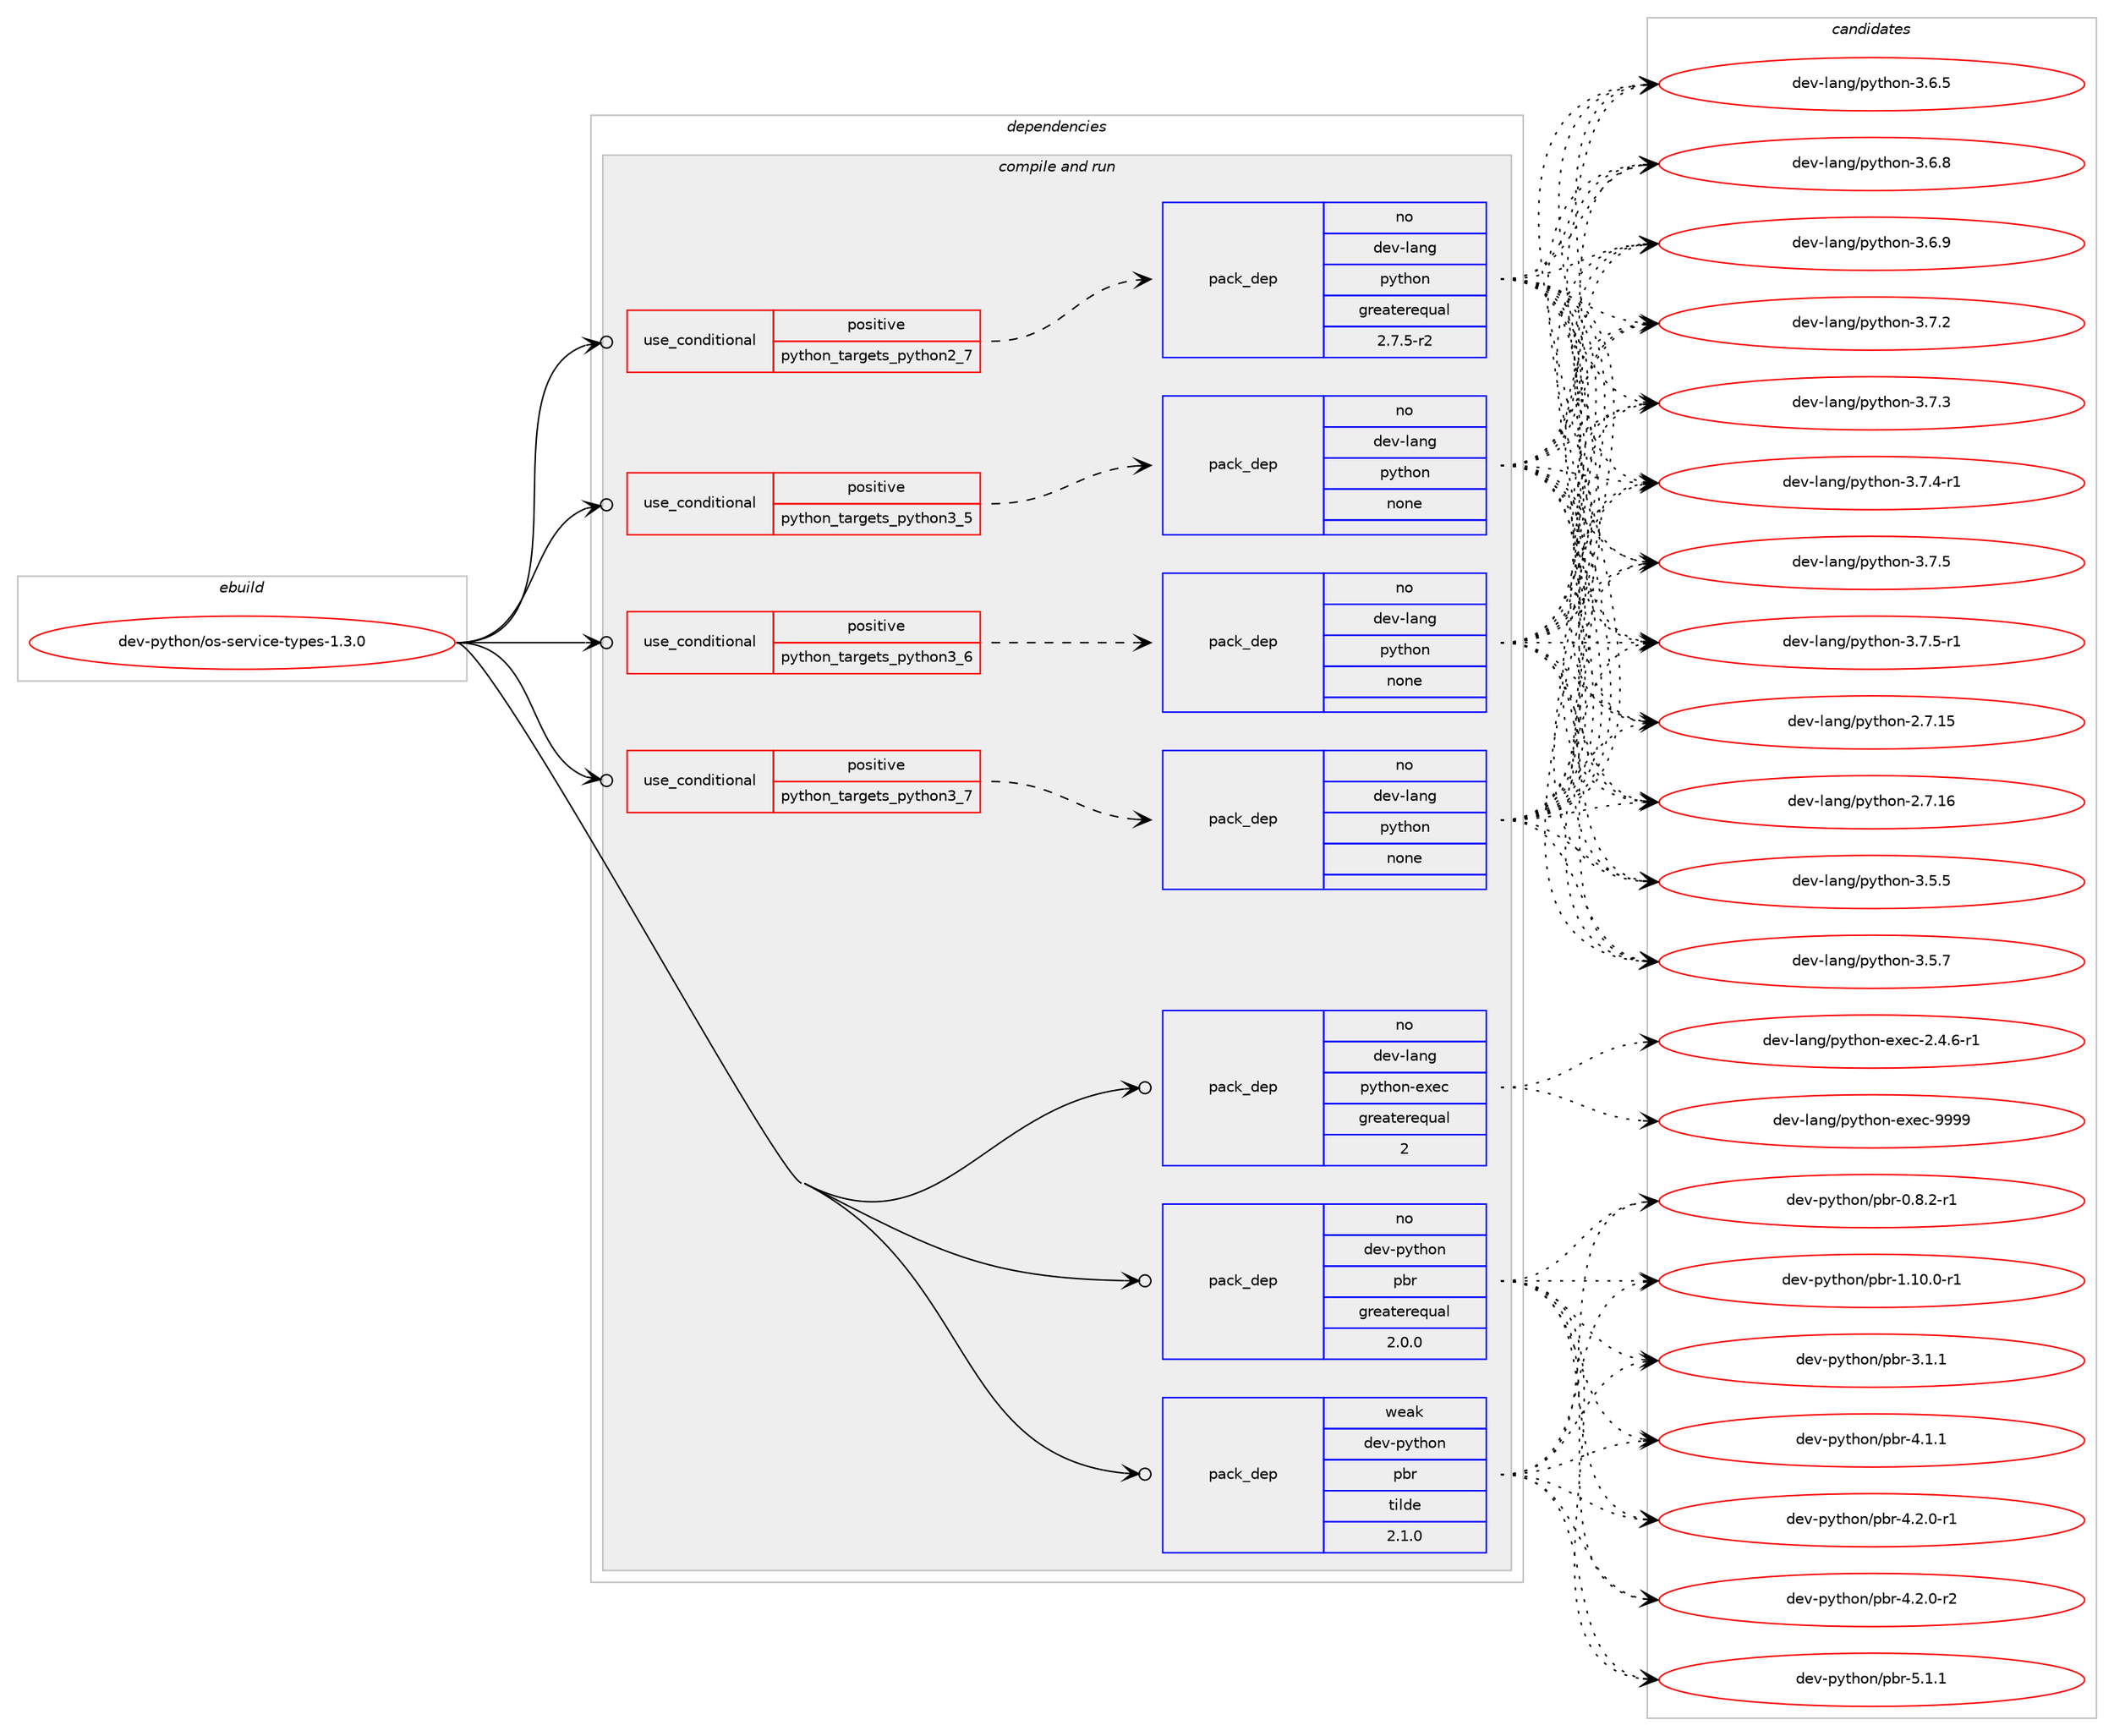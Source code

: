 digraph prolog {

# *************
# Graph options
# *************

newrank=true;
concentrate=true;
compound=true;
graph [rankdir=LR,fontname=Helvetica,fontsize=10,ranksep=1.5];#, ranksep=2.5, nodesep=0.2];
edge  [arrowhead=vee];
node  [fontname=Helvetica,fontsize=10];

# **********
# The ebuild
# **********

subgraph cluster_leftcol {
color=gray;
rank=same;
label=<<i>ebuild</i>>;
id [label="dev-python/os-service-types-1.3.0", color=red, width=4, href="../dev-python/os-service-types-1.3.0.svg"];
}

# ****************
# The dependencies
# ****************

subgraph cluster_midcol {
color=gray;
label=<<i>dependencies</i>>;
subgraph cluster_compile {
fillcolor="#eeeeee";
style=filled;
label=<<i>compile</i>>;
}
subgraph cluster_compileandrun {
fillcolor="#eeeeee";
style=filled;
label=<<i>compile and run</i>>;
subgraph cond143651 {
dependency618278 [label=<<TABLE BORDER="0" CELLBORDER="1" CELLSPACING="0" CELLPADDING="4"><TR><TD ROWSPAN="3" CELLPADDING="10">use_conditional</TD></TR><TR><TD>positive</TD></TR><TR><TD>python_targets_python2_7</TD></TR></TABLE>>, shape=none, color=red];
subgraph pack462819 {
dependency618279 [label=<<TABLE BORDER="0" CELLBORDER="1" CELLSPACING="0" CELLPADDING="4" WIDTH="220"><TR><TD ROWSPAN="6" CELLPADDING="30">pack_dep</TD></TR><TR><TD WIDTH="110">no</TD></TR><TR><TD>dev-lang</TD></TR><TR><TD>python</TD></TR><TR><TD>greaterequal</TD></TR><TR><TD>2.7.5-r2</TD></TR></TABLE>>, shape=none, color=blue];
}
dependency618278:e -> dependency618279:w [weight=20,style="dashed",arrowhead="vee"];
}
id:e -> dependency618278:w [weight=20,style="solid",arrowhead="odotvee"];
subgraph cond143652 {
dependency618280 [label=<<TABLE BORDER="0" CELLBORDER="1" CELLSPACING="0" CELLPADDING="4"><TR><TD ROWSPAN="3" CELLPADDING="10">use_conditional</TD></TR><TR><TD>positive</TD></TR><TR><TD>python_targets_python3_5</TD></TR></TABLE>>, shape=none, color=red];
subgraph pack462820 {
dependency618281 [label=<<TABLE BORDER="0" CELLBORDER="1" CELLSPACING="0" CELLPADDING="4" WIDTH="220"><TR><TD ROWSPAN="6" CELLPADDING="30">pack_dep</TD></TR><TR><TD WIDTH="110">no</TD></TR><TR><TD>dev-lang</TD></TR><TR><TD>python</TD></TR><TR><TD>none</TD></TR><TR><TD></TD></TR></TABLE>>, shape=none, color=blue];
}
dependency618280:e -> dependency618281:w [weight=20,style="dashed",arrowhead="vee"];
}
id:e -> dependency618280:w [weight=20,style="solid",arrowhead="odotvee"];
subgraph cond143653 {
dependency618282 [label=<<TABLE BORDER="0" CELLBORDER="1" CELLSPACING="0" CELLPADDING="4"><TR><TD ROWSPAN="3" CELLPADDING="10">use_conditional</TD></TR><TR><TD>positive</TD></TR><TR><TD>python_targets_python3_6</TD></TR></TABLE>>, shape=none, color=red];
subgraph pack462821 {
dependency618283 [label=<<TABLE BORDER="0" CELLBORDER="1" CELLSPACING="0" CELLPADDING="4" WIDTH="220"><TR><TD ROWSPAN="6" CELLPADDING="30">pack_dep</TD></TR><TR><TD WIDTH="110">no</TD></TR><TR><TD>dev-lang</TD></TR><TR><TD>python</TD></TR><TR><TD>none</TD></TR><TR><TD></TD></TR></TABLE>>, shape=none, color=blue];
}
dependency618282:e -> dependency618283:w [weight=20,style="dashed",arrowhead="vee"];
}
id:e -> dependency618282:w [weight=20,style="solid",arrowhead="odotvee"];
subgraph cond143654 {
dependency618284 [label=<<TABLE BORDER="0" CELLBORDER="1" CELLSPACING="0" CELLPADDING="4"><TR><TD ROWSPAN="3" CELLPADDING="10">use_conditional</TD></TR><TR><TD>positive</TD></TR><TR><TD>python_targets_python3_7</TD></TR></TABLE>>, shape=none, color=red];
subgraph pack462822 {
dependency618285 [label=<<TABLE BORDER="0" CELLBORDER="1" CELLSPACING="0" CELLPADDING="4" WIDTH="220"><TR><TD ROWSPAN="6" CELLPADDING="30">pack_dep</TD></TR><TR><TD WIDTH="110">no</TD></TR><TR><TD>dev-lang</TD></TR><TR><TD>python</TD></TR><TR><TD>none</TD></TR><TR><TD></TD></TR></TABLE>>, shape=none, color=blue];
}
dependency618284:e -> dependency618285:w [weight=20,style="dashed",arrowhead="vee"];
}
id:e -> dependency618284:w [weight=20,style="solid",arrowhead="odotvee"];
subgraph pack462823 {
dependency618286 [label=<<TABLE BORDER="0" CELLBORDER="1" CELLSPACING="0" CELLPADDING="4" WIDTH="220"><TR><TD ROWSPAN="6" CELLPADDING="30">pack_dep</TD></TR><TR><TD WIDTH="110">no</TD></TR><TR><TD>dev-lang</TD></TR><TR><TD>python-exec</TD></TR><TR><TD>greaterequal</TD></TR><TR><TD>2</TD></TR></TABLE>>, shape=none, color=blue];
}
id:e -> dependency618286:w [weight=20,style="solid",arrowhead="odotvee"];
subgraph pack462824 {
dependency618287 [label=<<TABLE BORDER="0" CELLBORDER="1" CELLSPACING="0" CELLPADDING="4" WIDTH="220"><TR><TD ROWSPAN="6" CELLPADDING="30">pack_dep</TD></TR><TR><TD WIDTH="110">no</TD></TR><TR><TD>dev-python</TD></TR><TR><TD>pbr</TD></TR><TR><TD>greaterequal</TD></TR><TR><TD>2.0.0</TD></TR></TABLE>>, shape=none, color=blue];
}
id:e -> dependency618287:w [weight=20,style="solid",arrowhead="odotvee"];
subgraph pack462825 {
dependency618288 [label=<<TABLE BORDER="0" CELLBORDER="1" CELLSPACING="0" CELLPADDING="4" WIDTH="220"><TR><TD ROWSPAN="6" CELLPADDING="30">pack_dep</TD></TR><TR><TD WIDTH="110">weak</TD></TR><TR><TD>dev-python</TD></TR><TR><TD>pbr</TD></TR><TR><TD>tilde</TD></TR><TR><TD>2.1.0</TD></TR></TABLE>>, shape=none, color=blue];
}
id:e -> dependency618288:w [weight=20,style="solid",arrowhead="odotvee"];
}
subgraph cluster_run {
fillcolor="#eeeeee";
style=filled;
label=<<i>run</i>>;
}
}

# **************
# The candidates
# **************

subgraph cluster_choices {
rank=same;
color=gray;
label=<<i>candidates</i>>;

subgraph choice462819 {
color=black;
nodesep=1;
choice10010111845108971101034711212111610411111045504655464953 [label="dev-lang/python-2.7.15", color=red, width=4,href="../dev-lang/python-2.7.15.svg"];
choice10010111845108971101034711212111610411111045504655464954 [label="dev-lang/python-2.7.16", color=red, width=4,href="../dev-lang/python-2.7.16.svg"];
choice100101118451089711010347112121116104111110455146534653 [label="dev-lang/python-3.5.5", color=red, width=4,href="../dev-lang/python-3.5.5.svg"];
choice100101118451089711010347112121116104111110455146534655 [label="dev-lang/python-3.5.7", color=red, width=4,href="../dev-lang/python-3.5.7.svg"];
choice100101118451089711010347112121116104111110455146544653 [label="dev-lang/python-3.6.5", color=red, width=4,href="../dev-lang/python-3.6.5.svg"];
choice100101118451089711010347112121116104111110455146544656 [label="dev-lang/python-3.6.8", color=red, width=4,href="../dev-lang/python-3.6.8.svg"];
choice100101118451089711010347112121116104111110455146544657 [label="dev-lang/python-3.6.9", color=red, width=4,href="../dev-lang/python-3.6.9.svg"];
choice100101118451089711010347112121116104111110455146554650 [label="dev-lang/python-3.7.2", color=red, width=4,href="../dev-lang/python-3.7.2.svg"];
choice100101118451089711010347112121116104111110455146554651 [label="dev-lang/python-3.7.3", color=red, width=4,href="../dev-lang/python-3.7.3.svg"];
choice1001011184510897110103471121211161041111104551465546524511449 [label="dev-lang/python-3.7.4-r1", color=red, width=4,href="../dev-lang/python-3.7.4-r1.svg"];
choice100101118451089711010347112121116104111110455146554653 [label="dev-lang/python-3.7.5", color=red, width=4,href="../dev-lang/python-3.7.5.svg"];
choice1001011184510897110103471121211161041111104551465546534511449 [label="dev-lang/python-3.7.5-r1", color=red, width=4,href="../dev-lang/python-3.7.5-r1.svg"];
dependency618279:e -> choice10010111845108971101034711212111610411111045504655464953:w [style=dotted,weight="100"];
dependency618279:e -> choice10010111845108971101034711212111610411111045504655464954:w [style=dotted,weight="100"];
dependency618279:e -> choice100101118451089711010347112121116104111110455146534653:w [style=dotted,weight="100"];
dependency618279:e -> choice100101118451089711010347112121116104111110455146534655:w [style=dotted,weight="100"];
dependency618279:e -> choice100101118451089711010347112121116104111110455146544653:w [style=dotted,weight="100"];
dependency618279:e -> choice100101118451089711010347112121116104111110455146544656:w [style=dotted,weight="100"];
dependency618279:e -> choice100101118451089711010347112121116104111110455146544657:w [style=dotted,weight="100"];
dependency618279:e -> choice100101118451089711010347112121116104111110455146554650:w [style=dotted,weight="100"];
dependency618279:e -> choice100101118451089711010347112121116104111110455146554651:w [style=dotted,weight="100"];
dependency618279:e -> choice1001011184510897110103471121211161041111104551465546524511449:w [style=dotted,weight="100"];
dependency618279:e -> choice100101118451089711010347112121116104111110455146554653:w [style=dotted,weight="100"];
dependency618279:e -> choice1001011184510897110103471121211161041111104551465546534511449:w [style=dotted,weight="100"];
}
subgraph choice462820 {
color=black;
nodesep=1;
choice10010111845108971101034711212111610411111045504655464953 [label="dev-lang/python-2.7.15", color=red, width=4,href="../dev-lang/python-2.7.15.svg"];
choice10010111845108971101034711212111610411111045504655464954 [label="dev-lang/python-2.7.16", color=red, width=4,href="../dev-lang/python-2.7.16.svg"];
choice100101118451089711010347112121116104111110455146534653 [label="dev-lang/python-3.5.5", color=red, width=4,href="../dev-lang/python-3.5.5.svg"];
choice100101118451089711010347112121116104111110455146534655 [label="dev-lang/python-3.5.7", color=red, width=4,href="../dev-lang/python-3.5.7.svg"];
choice100101118451089711010347112121116104111110455146544653 [label="dev-lang/python-3.6.5", color=red, width=4,href="../dev-lang/python-3.6.5.svg"];
choice100101118451089711010347112121116104111110455146544656 [label="dev-lang/python-3.6.8", color=red, width=4,href="../dev-lang/python-3.6.8.svg"];
choice100101118451089711010347112121116104111110455146544657 [label="dev-lang/python-3.6.9", color=red, width=4,href="../dev-lang/python-3.6.9.svg"];
choice100101118451089711010347112121116104111110455146554650 [label="dev-lang/python-3.7.2", color=red, width=4,href="../dev-lang/python-3.7.2.svg"];
choice100101118451089711010347112121116104111110455146554651 [label="dev-lang/python-3.7.3", color=red, width=4,href="../dev-lang/python-3.7.3.svg"];
choice1001011184510897110103471121211161041111104551465546524511449 [label="dev-lang/python-3.7.4-r1", color=red, width=4,href="../dev-lang/python-3.7.4-r1.svg"];
choice100101118451089711010347112121116104111110455146554653 [label="dev-lang/python-3.7.5", color=red, width=4,href="../dev-lang/python-3.7.5.svg"];
choice1001011184510897110103471121211161041111104551465546534511449 [label="dev-lang/python-3.7.5-r1", color=red, width=4,href="../dev-lang/python-3.7.5-r1.svg"];
dependency618281:e -> choice10010111845108971101034711212111610411111045504655464953:w [style=dotted,weight="100"];
dependency618281:e -> choice10010111845108971101034711212111610411111045504655464954:w [style=dotted,weight="100"];
dependency618281:e -> choice100101118451089711010347112121116104111110455146534653:w [style=dotted,weight="100"];
dependency618281:e -> choice100101118451089711010347112121116104111110455146534655:w [style=dotted,weight="100"];
dependency618281:e -> choice100101118451089711010347112121116104111110455146544653:w [style=dotted,weight="100"];
dependency618281:e -> choice100101118451089711010347112121116104111110455146544656:w [style=dotted,weight="100"];
dependency618281:e -> choice100101118451089711010347112121116104111110455146544657:w [style=dotted,weight="100"];
dependency618281:e -> choice100101118451089711010347112121116104111110455146554650:w [style=dotted,weight="100"];
dependency618281:e -> choice100101118451089711010347112121116104111110455146554651:w [style=dotted,weight="100"];
dependency618281:e -> choice1001011184510897110103471121211161041111104551465546524511449:w [style=dotted,weight="100"];
dependency618281:e -> choice100101118451089711010347112121116104111110455146554653:w [style=dotted,weight="100"];
dependency618281:e -> choice1001011184510897110103471121211161041111104551465546534511449:w [style=dotted,weight="100"];
}
subgraph choice462821 {
color=black;
nodesep=1;
choice10010111845108971101034711212111610411111045504655464953 [label="dev-lang/python-2.7.15", color=red, width=4,href="../dev-lang/python-2.7.15.svg"];
choice10010111845108971101034711212111610411111045504655464954 [label="dev-lang/python-2.7.16", color=red, width=4,href="../dev-lang/python-2.7.16.svg"];
choice100101118451089711010347112121116104111110455146534653 [label="dev-lang/python-3.5.5", color=red, width=4,href="../dev-lang/python-3.5.5.svg"];
choice100101118451089711010347112121116104111110455146534655 [label="dev-lang/python-3.5.7", color=red, width=4,href="../dev-lang/python-3.5.7.svg"];
choice100101118451089711010347112121116104111110455146544653 [label="dev-lang/python-3.6.5", color=red, width=4,href="../dev-lang/python-3.6.5.svg"];
choice100101118451089711010347112121116104111110455146544656 [label="dev-lang/python-3.6.8", color=red, width=4,href="../dev-lang/python-3.6.8.svg"];
choice100101118451089711010347112121116104111110455146544657 [label="dev-lang/python-3.6.9", color=red, width=4,href="../dev-lang/python-3.6.9.svg"];
choice100101118451089711010347112121116104111110455146554650 [label="dev-lang/python-3.7.2", color=red, width=4,href="../dev-lang/python-3.7.2.svg"];
choice100101118451089711010347112121116104111110455146554651 [label="dev-lang/python-3.7.3", color=red, width=4,href="../dev-lang/python-3.7.3.svg"];
choice1001011184510897110103471121211161041111104551465546524511449 [label="dev-lang/python-3.7.4-r1", color=red, width=4,href="../dev-lang/python-3.7.4-r1.svg"];
choice100101118451089711010347112121116104111110455146554653 [label="dev-lang/python-3.7.5", color=red, width=4,href="../dev-lang/python-3.7.5.svg"];
choice1001011184510897110103471121211161041111104551465546534511449 [label="dev-lang/python-3.7.5-r1", color=red, width=4,href="../dev-lang/python-3.7.5-r1.svg"];
dependency618283:e -> choice10010111845108971101034711212111610411111045504655464953:w [style=dotted,weight="100"];
dependency618283:e -> choice10010111845108971101034711212111610411111045504655464954:w [style=dotted,weight="100"];
dependency618283:e -> choice100101118451089711010347112121116104111110455146534653:w [style=dotted,weight="100"];
dependency618283:e -> choice100101118451089711010347112121116104111110455146534655:w [style=dotted,weight="100"];
dependency618283:e -> choice100101118451089711010347112121116104111110455146544653:w [style=dotted,weight="100"];
dependency618283:e -> choice100101118451089711010347112121116104111110455146544656:w [style=dotted,weight="100"];
dependency618283:e -> choice100101118451089711010347112121116104111110455146544657:w [style=dotted,weight="100"];
dependency618283:e -> choice100101118451089711010347112121116104111110455146554650:w [style=dotted,weight="100"];
dependency618283:e -> choice100101118451089711010347112121116104111110455146554651:w [style=dotted,weight="100"];
dependency618283:e -> choice1001011184510897110103471121211161041111104551465546524511449:w [style=dotted,weight="100"];
dependency618283:e -> choice100101118451089711010347112121116104111110455146554653:w [style=dotted,weight="100"];
dependency618283:e -> choice1001011184510897110103471121211161041111104551465546534511449:w [style=dotted,weight="100"];
}
subgraph choice462822 {
color=black;
nodesep=1;
choice10010111845108971101034711212111610411111045504655464953 [label="dev-lang/python-2.7.15", color=red, width=4,href="../dev-lang/python-2.7.15.svg"];
choice10010111845108971101034711212111610411111045504655464954 [label="dev-lang/python-2.7.16", color=red, width=4,href="../dev-lang/python-2.7.16.svg"];
choice100101118451089711010347112121116104111110455146534653 [label="dev-lang/python-3.5.5", color=red, width=4,href="../dev-lang/python-3.5.5.svg"];
choice100101118451089711010347112121116104111110455146534655 [label="dev-lang/python-3.5.7", color=red, width=4,href="../dev-lang/python-3.5.7.svg"];
choice100101118451089711010347112121116104111110455146544653 [label="dev-lang/python-3.6.5", color=red, width=4,href="../dev-lang/python-3.6.5.svg"];
choice100101118451089711010347112121116104111110455146544656 [label="dev-lang/python-3.6.8", color=red, width=4,href="../dev-lang/python-3.6.8.svg"];
choice100101118451089711010347112121116104111110455146544657 [label="dev-lang/python-3.6.9", color=red, width=4,href="../dev-lang/python-3.6.9.svg"];
choice100101118451089711010347112121116104111110455146554650 [label="dev-lang/python-3.7.2", color=red, width=4,href="../dev-lang/python-3.7.2.svg"];
choice100101118451089711010347112121116104111110455146554651 [label="dev-lang/python-3.7.3", color=red, width=4,href="../dev-lang/python-3.7.3.svg"];
choice1001011184510897110103471121211161041111104551465546524511449 [label="dev-lang/python-3.7.4-r1", color=red, width=4,href="../dev-lang/python-3.7.4-r1.svg"];
choice100101118451089711010347112121116104111110455146554653 [label="dev-lang/python-3.7.5", color=red, width=4,href="../dev-lang/python-3.7.5.svg"];
choice1001011184510897110103471121211161041111104551465546534511449 [label="dev-lang/python-3.7.5-r1", color=red, width=4,href="../dev-lang/python-3.7.5-r1.svg"];
dependency618285:e -> choice10010111845108971101034711212111610411111045504655464953:w [style=dotted,weight="100"];
dependency618285:e -> choice10010111845108971101034711212111610411111045504655464954:w [style=dotted,weight="100"];
dependency618285:e -> choice100101118451089711010347112121116104111110455146534653:w [style=dotted,weight="100"];
dependency618285:e -> choice100101118451089711010347112121116104111110455146534655:w [style=dotted,weight="100"];
dependency618285:e -> choice100101118451089711010347112121116104111110455146544653:w [style=dotted,weight="100"];
dependency618285:e -> choice100101118451089711010347112121116104111110455146544656:w [style=dotted,weight="100"];
dependency618285:e -> choice100101118451089711010347112121116104111110455146544657:w [style=dotted,weight="100"];
dependency618285:e -> choice100101118451089711010347112121116104111110455146554650:w [style=dotted,weight="100"];
dependency618285:e -> choice100101118451089711010347112121116104111110455146554651:w [style=dotted,weight="100"];
dependency618285:e -> choice1001011184510897110103471121211161041111104551465546524511449:w [style=dotted,weight="100"];
dependency618285:e -> choice100101118451089711010347112121116104111110455146554653:w [style=dotted,weight="100"];
dependency618285:e -> choice1001011184510897110103471121211161041111104551465546534511449:w [style=dotted,weight="100"];
}
subgraph choice462823 {
color=black;
nodesep=1;
choice10010111845108971101034711212111610411111045101120101994550465246544511449 [label="dev-lang/python-exec-2.4.6-r1", color=red, width=4,href="../dev-lang/python-exec-2.4.6-r1.svg"];
choice10010111845108971101034711212111610411111045101120101994557575757 [label="dev-lang/python-exec-9999", color=red, width=4,href="../dev-lang/python-exec-9999.svg"];
dependency618286:e -> choice10010111845108971101034711212111610411111045101120101994550465246544511449:w [style=dotted,weight="100"];
dependency618286:e -> choice10010111845108971101034711212111610411111045101120101994557575757:w [style=dotted,weight="100"];
}
subgraph choice462824 {
color=black;
nodesep=1;
choice1001011184511212111610411111047112981144548465646504511449 [label="dev-python/pbr-0.8.2-r1", color=red, width=4,href="../dev-python/pbr-0.8.2-r1.svg"];
choice100101118451121211161041111104711298114454946494846484511449 [label="dev-python/pbr-1.10.0-r1", color=red, width=4,href="../dev-python/pbr-1.10.0-r1.svg"];
choice100101118451121211161041111104711298114455146494649 [label="dev-python/pbr-3.1.1", color=red, width=4,href="../dev-python/pbr-3.1.1.svg"];
choice100101118451121211161041111104711298114455246494649 [label="dev-python/pbr-4.1.1", color=red, width=4,href="../dev-python/pbr-4.1.1.svg"];
choice1001011184511212111610411111047112981144552465046484511449 [label="dev-python/pbr-4.2.0-r1", color=red, width=4,href="../dev-python/pbr-4.2.0-r1.svg"];
choice1001011184511212111610411111047112981144552465046484511450 [label="dev-python/pbr-4.2.0-r2", color=red, width=4,href="../dev-python/pbr-4.2.0-r2.svg"];
choice100101118451121211161041111104711298114455346494649 [label="dev-python/pbr-5.1.1", color=red, width=4,href="../dev-python/pbr-5.1.1.svg"];
dependency618287:e -> choice1001011184511212111610411111047112981144548465646504511449:w [style=dotted,weight="100"];
dependency618287:e -> choice100101118451121211161041111104711298114454946494846484511449:w [style=dotted,weight="100"];
dependency618287:e -> choice100101118451121211161041111104711298114455146494649:w [style=dotted,weight="100"];
dependency618287:e -> choice100101118451121211161041111104711298114455246494649:w [style=dotted,weight="100"];
dependency618287:e -> choice1001011184511212111610411111047112981144552465046484511449:w [style=dotted,weight="100"];
dependency618287:e -> choice1001011184511212111610411111047112981144552465046484511450:w [style=dotted,weight="100"];
dependency618287:e -> choice100101118451121211161041111104711298114455346494649:w [style=dotted,weight="100"];
}
subgraph choice462825 {
color=black;
nodesep=1;
choice1001011184511212111610411111047112981144548465646504511449 [label="dev-python/pbr-0.8.2-r1", color=red, width=4,href="../dev-python/pbr-0.8.2-r1.svg"];
choice100101118451121211161041111104711298114454946494846484511449 [label="dev-python/pbr-1.10.0-r1", color=red, width=4,href="../dev-python/pbr-1.10.0-r1.svg"];
choice100101118451121211161041111104711298114455146494649 [label="dev-python/pbr-3.1.1", color=red, width=4,href="../dev-python/pbr-3.1.1.svg"];
choice100101118451121211161041111104711298114455246494649 [label="dev-python/pbr-4.1.1", color=red, width=4,href="../dev-python/pbr-4.1.1.svg"];
choice1001011184511212111610411111047112981144552465046484511449 [label="dev-python/pbr-4.2.0-r1", color=red, width=4,href="../dev-python/pbr-4.2.0-r1.svg"];
choice1001011184511212111610411111047112981144552465046484511450 [label="dev-python/pbr-4.2.0-r2", color=red, width=4,href="../dev-python/pbr-4.2.0-r2.svg"];
choice100101118451121211161041111104711298114455346494649 [label="dev-python/pbr-5.1.1", color=red, width=4,href="../dev-python/pbr-5.1.1.svg"];
dependency618288:e -> choice1001011184511212111610411111047112981144548465646504511449:w [style=dotted,weight="100"];
dependency618288:e -> choice100101118451121211161041111104711298114454946494846484511449:w [style=dotted,weight="100"];
dependency618288:e -> choice100101118451121211161041111104711298114455146494649:w [style=dotted,weight="100"];
dependency618288:e -> choice100101118451121211161041111104711298114455246494649:w [style=dotted,weight="100"];
dependency618288:e -> choice1001011184511212111610411111047112981144552465046484511449:w [style=dotted,weight="100"];
dependency618288:e -> choice1001011184511212111610411111047112981144552465046484511450:w [style=dotted,weight="100"];
dependency618288:e -> choice100101118451121211161041111104711298114455346494649:w [style=dotted,weight="100"];
}
}

}
